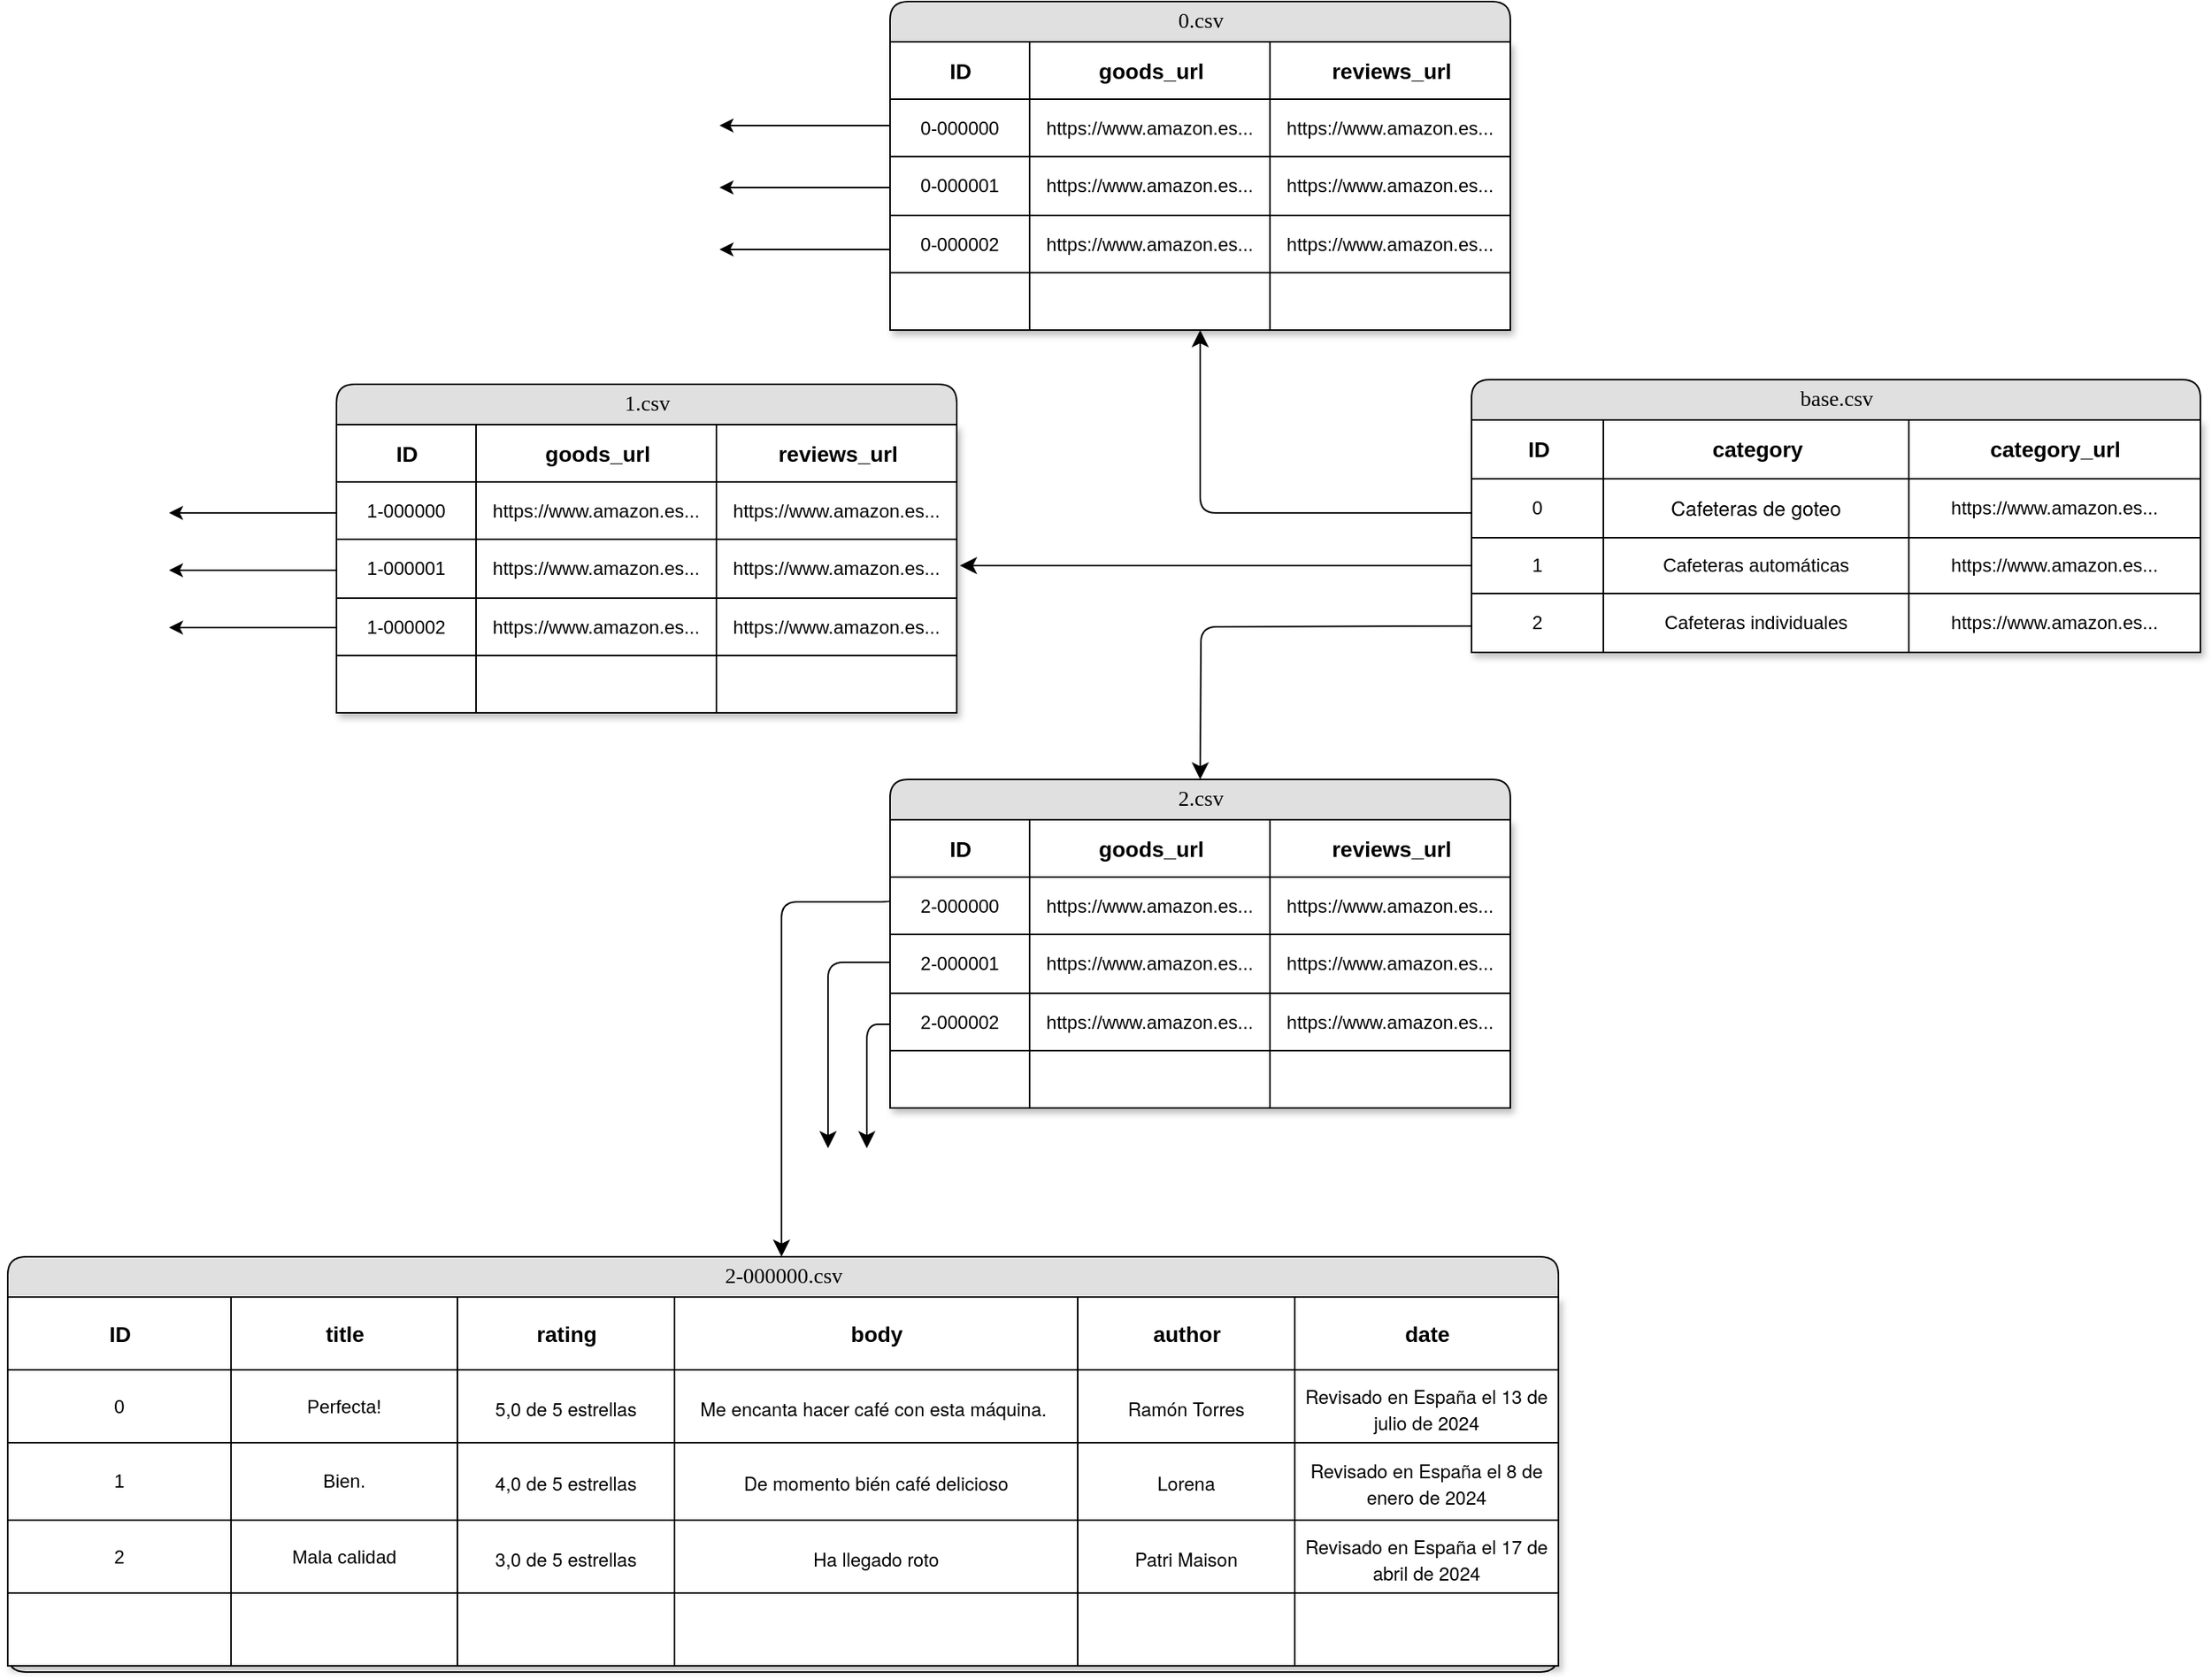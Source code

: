 <mxfile version="24.7.6">
  <diagram name="Page-1" id="b520641d-4fe3-3701-9064-5fc419738815">
    <mxGraphModel dx="2158" dy="1664" grid="1" gridSize="10" guides="1" tooltips="1" connect="1" arrows="1" fold="1" page="1" pageScale="1" pageWidth="1100" pageHeight="850" background="none" math="0" shadow="0">
      <root>
        <mxCell id="0" />
        <mxCell id="1" parent="0" />
        <mxCell id="21ea969265ad0168-6" value="base.csv" style="swimlane;html=1;fontStyle=0;childLayout=stackLayout;horizontal=1;startSize=26;fillColor=#e0e0e0;horizontalStack=0;resizeParent=1;resizeLast=0;collapsible=1;marginBottom=0;swimlaneFillColor=#ffffff;align=center;rounded=1;shadow=0;comic=0;labelBackgroundColor=none;strokeWidth=1;fontFamily=Verdana;fontSize=14;" parent="1" vertex="1">
          <mxGeometry x="290" y="-216" width="470" height="170" as="geometry" />
        </mxCell>
        <mxCell id="0Ellkbo9NkKinEL8UdBw-16" value="Assets" style="childLayout=tableLayout;recursiveResize=0;shadow=1;" parent="1" vertex="1">
          <mxGeometry x="290" y="-190" width="470" height="150" as="geometry" />
        </mxCell>
        <mxCell id="0Ellkbo9NkKinEL8UdBw-17" style="shape=tableRow;horizontal=0;startSize=0;swimlaneHead=0;swimlaneBody=0;top=0;left=0;bottom=0;right=0;dropTarget=0;collapsible=0;recursiveResize=0;expand=0;fontStyle=0;strokeColor=inherit;fillColor=#ffffff;" parent="0Ellkbo9NkKinEL8UdBw-16" vertex="1">
          <mxGeometry width="470" height="38" as="geometry" />
        </mxCell>
        <mxCell id="0Ellkbo9NkKinEL8UdBw-18" value="&lt;font style=&quot;font-size: 14px;&quot;&gt;ID&lt;/font&gt;" style="connectable=0;recursiveResize=0;align=center;fontStyle=1;html=1;" parent="0Ellkbo9NkKinEL8UdBw-17" vertex="1">
          <mxGeometry width="85" height="38" as="geometry">
            <mxRectangle width="85" height="38" as="alternateBounds" />
          </mxGeometry>
        </mxCell>
        <mxCell id="0Ellkbo9NkKinEL8UdBw-19" value="&lt;font style=&quot;font-size: 14px;&quot;&gt;category&lt;/font&gt;" style="connectable=0;recursiveResize=0;align=center;fontStyle=1;html=1;" parent="0Ellkbo9NkKinEL8UdBw-17" vertex="1">
          <mxGeometry x="85" width="197" height="38" as="geometry">
            <mxRectangle width="197" height="38" as="alternateBounds" />
          </mxGeometry>
        </mxCell>
        <mxCell id="0Ellkbo9NkKinEL8UdBw-20" value="&lt;font style=&quot;font-size: 14px;&quot; face=&quot;Helvetica&quot;&gt;category_url&lt;/font&gt;" style="connectable=0;recursiveResize=0;align=center;fontStyle=1;html=1;" parent="0Ellkbo9NkKinEL8UdBw-17" vertex="1">
          <mxGeometry x="282" width="188" height="38" as="geometry">
            <mxRectangle width="188" height="38" as="alternateBounds" />
          </mxGeometry>
        </mxCell>
        <mxCell id="0Ellkbo9NkKinEL8UdBw-21" value="" style="shape=tableRow;horizontal=0;startSize=0;swimlaneHead=0;swimlaneBody=0;top=0;left=0;bottom=0;right=0;dropTarget=0;collapsible=0;recursiveResize=0;expand=0;fontStyle=0;strokeColor=inherit;fillColor=#ffffff;" parent="0Ellkbo9NkKinEL8UdBw-16" vertex="1">
          <mxGeometry y="38" width="470" height="38" as="geometry" />
        </mxCell>
        <mxCell id="0Ellkbo9NkKinEL8UdBw-22" value="0" style="connectable=0;recursiveResize=0;strokeColor=inherit;fillColor=inherit;align=center;whiteSpace=wrap;html=1;" parent="0Ellkbo9NkKinEL8UdBw-21" vertex="1">
          <mxGeometry width="85" height="38" as="geometry">
            <mxRectangle width="85" height="38" as="alternateBounds" />
          </mxGeometry>
        </mxCell>
        <mxCell id="0Ellkbo9NkKinEL8UdBw-23" value="&lt;span style=&quot;font-size: 13px; font-family: &amp;quot;Helvetica Neue&amp;quot;, Helvetica, Arial, sans-serif; text-align: start;&quot;&gt;Cafeteras de goteo&lt;/span&gt;" style="connectable=0;recursiveResize=0;strokeColor=inherit;fillColor=inherit;align=center;whiteSpace=wrap;html=1;" parent="0Ellkbo9NkKinEL8UdBw-21" vertex="1">
          <mxGeometry x="85" width="197" height="38" as="geometry">
            <mxRectangle width="197" height="38" as="alternateBounds" />
          </mxGeometry>
        </mxCell>
        <mxCell id="0Ellkbo9NkKinEL8UdBw-24" value="https://www.amazon.es..." style="connectable=0;recursiveResize=0;strokeColor=inherit;fillColor=inherit;align=center;whiteSpace=wrap;html=1;" parent="0Ellkbo9NkKinEL8UdBw-21" vertex="1">
          <mxGeometry x="282" width="188" height="38" as="geometry">
            <mxRectangle width="188" height="38" as="alternateBounds" />
          </mxGeometry>
        </mxCell>
        <mxCell id="0Ellkbo9NkKinEL8UdBw-25" value="" style="shape=tableRow;horizontal=0;startSize=0;swimlaneHead=0;swimlaneBody=0;top=0;left=0;bottom=0;right=0;dropTarget=0;collapsible=0;recursiveResize=0;expand=0;fontStyle=1;strokeColor=inherit;fillColor=#EAF2D3;" parent="0Ellkbo9NkKinEL8UdBw-16" vertex="1">
          <mxGeometry y="76" width="470" height="36" as="geometry" />
        </mxCell>
        <mxCell id="0Ellkbo9NkKinEL8UdBw-26" value="1" style="connectable=0;recursiveResize=0;whiteSpace=wrap;html=1;" parent="0Ellkbo9NkKinEL8UdBw-25" vertex="1">
          <mxGeometry width="85" height="36" as="geometry">
            <mxRectangle width="85" height="36" as="alternateBounds" />
          </mxGeometry>
        </mxCell>
        <mxCell id="0Ellkbo9NkKinEL8UdBw-27" value="Cafeteras automáticas" style="connectable=0;recursiveResize=0;whiteSpace=wrap;html=1;" parent="0Ellkbo9NkKinEL8UdBw-25" vertex="1">
          <mxGeometry x="85" width="197" height="36" as="geometry">
            <mxRectangle width="197" height="36" as="alternateBounds" />
          </mxGeometry>
        </mxCell>
        <mxCell id="0Ellkbo9NkKinEL8UdBw-28" value="https://www.amazon.es..." style="connectable=0;recursiveResize=0;whiteSpace=wrap;html=1;" parent="0Ellkbo9NkKinEL8UdBw-25" vertex="1">
          <mxGeometry x="282" width="188" height="36" as="geometry">
            <mxRectangle width="188" height="36" as="alternateBounds" />
          </mxGeometry>
        </mxCell>
        <mxCell id="0Ellkbo9NkKinEL8UdBw-29" value="" style="shape=tableRow;horizontal=0;startSize=0;swimlaneHead=0;swimlaneBody=0;top=0;left=0;bottom=0;right=0;dropTarget=0;collapsible=0;recursiveResize=0;expand=0;fontStyle=0;strokeColor=inherit;fillColor=#ffffff;" parent="0Ellkbo9NkKinEL8UdBw-16" vertex="1">
          <mxGeometry y="112" width="470" height="38" as="geometry" />
        </mxCell>
        <mxCell id="0Ellkbo9NkKinEL8UdBw-30" value="2" style="connectable=0;recursiveResize=0;strokeColor=inherit;fillColor=inherit;fontStyle=0;align=center;whiteSpace=wrap;html=1;" parent="0Ellkbo9NkKinEL8UdBw-29" vertex="1">
          <mxGeometry width="85" height="38" as="geometry">
            <mxRectangle width="85" height="38" as="alternateBounds" />
          </mxGeometry>
        </mxCell>
        <mxCell id="0Ellkbo9NkKinEL8UdBw-31" value="Cafeteras individuales" style="connectable=0;recursiveResize=0;strokeColor=inherit;fillColor=inherit;fontStyle=0;align=center;whiteSpace=wrap;html=1;" parent="0Ellkbo9NkKinEL8UdBw-29" vertex="1">
          <mxGeometry x="85" width="197" height="38" as="geometry">
            <mxRectangle width="197" height="38" as="alternateBounds" />
          </mxGeometry>
        </mxCell>
        <mxCell id="0Ellkbo9NkKinEL8UdBw-32" value="https://www.amazon.es..." style="connectable=0;recursiveResize=0;strokeColor=inherit;fillColor=inherit;fontStyle=0;align=center;whiteSpace=wrap;html=1;" parent="0Ellkbo9NkKinEL8UdBw-29" vertex="1">
          <mxGeometry x="282" width="188" height="38" as="geometry">
            <mxRectangle width="188" height="38" as="alternateBounds" />
          </mxGeometry>
        </mxCell>
        <mxCell id="0Ellkbo9NkKinEL8UdBw-62" style="edgeStyle=orthogonalEdgeStyle;html=1;labelBackgroundColor=none;startFill=0;startSize=8;endFill=1;endSize=8;fontFamily=Verdana;fontSize=12;entryX=0.5;entryY=0;entryDx=0;entryDy=0;exitX=0;exitY=0.5;exitDx=0;exitDy=0;" parent="1" edge="1">
          <mxGeometry relative="1" as="geometry">
            <mxPoint x="290" y="-57" as="sourcePoint" />
            <mxPoint x="115" y="42.0" as="targetPoint" />
          </mxGeometry>
        </mxCell>
        <mxCell id="0Ellkbo9NkKinEL8UdBw-67" value="&lt;font style=&quot;font-size: 14px;&quot;&gt;0.csv&lt;/font&gt;" style="swimlane;html=1;fontStyle=0;childLayout=stackLayout;horizontal=1;startSize=26;fillColor=#e0e0e0;horizontalStack=0;resizeParent=1;resizeLast=0;collapsible=1;marginBottom=0;swimlaneFillColor=#ffffff;align=center;rounded=1;shadow=0;comic=0;labelBackgroundColor=none;strokeWidth=1;fontFamily=Verdana;fontSize=12" parent="1" vertex="1">
          <mxGeometry x="-85" y="-460" width="400" height="212" as="geometry" />
        </mxCell>
        <mxCell id="0Ellkbo9NkKinEL8UdBw-68" value="Assets" style="childLayout=tableLayout;recursiveResize=0;shadow=1;" parent="0Ellkbo9NkKinEL8UdBw-67" vertex="1">
          <mxGeometry y="26" width="400" height="186" as="geometry" />
        </mxCell>
        <mxCell id="0Ellkbo9NkKinEL8UdBw-69" style="shape=tableRow;horizontal=0;startSize=0;swimlaneHead=0;swimlaneBody=0;top=0;left=0;bottom=0;right=0;dropTarget=0;collapsible=0;recursiveResize=0;expand=0;fontStyle=0;strokeColor=inherit;fillColor=#ffffff;" parent="0Ellkbo9NkKinEL8UdBw-68" vertex="1">
          <mxGeometry width="400" height="37" as="geometry" />
        </mxCell>
        <mxCell id="0Ellkbo9NkKinEL8UdBw-70" value="&lt;font style=&quot;font-size: 14px;&quot;&gt;ID&lt;/font&gt;" style="connectable=0;recursiveResize=0;align=center;fontStyle=1;html=1;" parent="0Ellkbo9NkKinEL8UdBw-69" vertex="1">
          <mxGeometry width="90" height="37" as="geometry">
            <mxRectangle width="90" height="37" as="alternateBounds" />
          </mxGeometry>
        </mxCell>
        <mxCell id="0Ellkbo9NkKinEL8UdBw-71" value="&lt;font style=&quot;font-size: 14px;&quot;&gt;goods_url&lt;/font&gt;" style="connectable=0;recursiveResize=0;align=center;fontStyle=1;html=1;" parent="0Ellkbo9NkKinEL8UdBw-69" vertex="1">
          <mxGeometry x="90" width="155" height="37" as="geometry">
            <mxRectangle width="155" height="37" as="alternateBounds" />
          </mxGeometry>
        </mxCell>
        <mxCell id="3wNGQiV5R0WnUlMMZM8s-1" value="&lt;font style=&quot;font-size: 14px;&quot;&gt;reviews_url&lt;/font&gt;" style="connectable=0;recursiveResize=0;align=center;fontStyle=1;html=1;" vertex="1" parent="0Ellkbo9NkKinEL8UdBw-69">
          <mxGeometry x="245" width="155" height="37" as="geometry">
            <mxRectangle width="155" height="37" as="alternateBounds" />
          </mxGeometry>
        </mxCell>
        <mxCell id="0Ellkbo9NkKinEL8UdBw-72" value="" style="shape=tableRow;horizontal=0;startSize=0;swimlaneHead=0;swimlaneBody=0;top=0;left=0;bottom=0;right=0;dropTarget=0;collapsible=0;recursiveResize=0;expand=0;fontStyle=0;strokeColor=inherit;fillColor=#ffffff;" parent="0Ellkbo9NkKinEL8UdBw-68" vertex="1">
          <mxGeometry y="37" width="400" height="37" as="geometry" />
        </mxCell>
        <mxCell id="0Ellkbo9NkKinEL8UdBw-73" value="0-000000" style="connectable=0;recursiveResize=0;strokeColor=inherit;fillColor=inherit;align=center;whiteSpace=wrap;html=1;" parent="0Ellkbo9NkKinEL8UdBw-72" vertex="1">
          <mxGeometry width="90" height="37" as="geometry">
            <mxRectangle width="90" height="37" as="alternateBounds" />
          </mxGeometry>
        </mxCell>
        <mxCell id="0Ellkbo9NkKinEL8UdBw-74" value="https://www.amazon.es..." style="connectable=0;recursiveResize=0;strokeColor=inherit;fillColor=inherit;align=center;whiteSpace=wrap;html=1;" parent="0Ellkbo9NkKinEL8UdBw-72" vertex="1">
          <mxGeometry x="90" width="155" height="37" as="geometry">
            <mxRectangle width="155" height="37" as="alternateBounds" />
          </mxGeometry>
        </mxCell>
        <mxCell id="3wNGQiV5R0WnUlMMZM8s-2" value="https://www.amazon.es..." style="connectable=0;recursiveResize=0;strokeColor=inherit;fillColor=inherit;align=center;whiteSpace=wrap;html=1;" vertex="1" parent="0Ellkbo9NkKinEL8UdBw-72">
          <mxGeometry x="245" width="155" height="37" as="geometry">
            <mxRectangle width="155" height="37" as="alternateBounds" />
          </mxGeometry>
        </mxCell>
        <mxCell id="0Ellkbo9NkKinEL8UdBw-75" value="" style="shape=tableRow;horizontal=0;startSize=0;swimlaneHead=0;swimlaneBody=0;top=0;left=0;bottom=0;right=0;dropTarget=0;collapsible=0;recursiveResize=0;expand=0;fontStyle=1;strokeColor=inherit;fillColor=#EAF2D3;" parent="0Ellkbo9NkKinEL8UdBw-68" vertex="1">
          <mxGeometry y="74" width="400" height="38" as="geometry" />
        </mxCell>
        <mxCell id="0Ellkbo9NkKinEL8UdBw-76" value="0-000001" style="connectable=0;recursiveResize=0;whiteSpace=wrap;html=1;" parent="0Ellkbo9NkKinEL8UdBw-75" vertex="1">
          <mxGeometry width="90" height="38" as="geometry">
            <mxRectangle width="90" height="38" as="alternateBounds" />
          </mxGeometry>
        </mxCell>
        <mxCell id="0Ellkbo9NkKinEL8UdBw-77" value="https://www.amazon.es..." style="connectable=0;recursiveResize=0;whiteSpace=wrap;html=1;" parent="0Ellkbo9NkKinEL8UdBw-75" vertex="1">
          <mxGeometry x="90" width="155" height="38" as="geometry">
            <mxRectangle width="155" height="38" as="alternateBounds" />
          </mxGeometry>
        </mxCell>
        <mxCell id="3wNGQiV5R0WnUlMMZM8s-3" value="https://www.amazon.es..." style="connectable=0;recursiveResize=0;whiteSpace=wrap;html=1;" vertex="1" parent="0Ellkbo9NkKinEL8UdBw-75">
          <mxGeometry x="245" width="155" height="38" as="geometry">
            <mxRectangle width="155" height="38" as="alternateBounds" />
          </mxGeometry>
        </mxCell>
        <mxCell id="0Ellkbo9NkKinEL8UdBw-78" value="" style="shape=tableRow;horizontal=0;startSize=0;swimlaneHead=0;swimlaneBody=0;top=0;left=0;bottom=0;right=0;dropTarget=0;collapsible=0;recursiveResize=0;expand=0;fontStyle=0;strokeColor=inherit;fillColor=#ffffff;" parent="0Ellkbo9NkKinEL8UdBw-68" vertex="1">
          <mxGeometry y="112" width="400" height="37" as="geometry" />
        </mxCell>
        <mxCell id="0Ellkbo9NkKinEL8UdBw-79" value="0-000002" style="connectable=0;recursiveResize=0;strokeColor=inherit;fillColor=inherit;fontStyle=0;align=center;whiteSpace=wrap;html=1;" parent="0Ellkbo9NkKinEL8UdBw-78" vertex="1">
          <mxGeometry width="90" height="37" as="geometry">
            <mxRectangle width="90" height="37" as="alternateBounds" />
          </mxGeometry>
        </mxCell>
        <mxCell id="0Ellkbo9NkKinEL8UdBw-80" value="https://www.amazon.es..." style="connectable=0;recursiveResize=0;strokeColor=inherit;fillColor=inherit;fontStyle=0;align=center;whiteSpace=wrap;html=1;" parent="0Ellkbo9NkKinEL8UdBw-78" vertex="1">
          <mxGeometry x="90" width="155" height="37" as="geometry">
            <mxRectangle width="155" height="37" as="alternateBounds" />
          </mxGeometry>
        </mxCell>
        <mxCell id="3wNGQiV5R0WnUlMMZM8s-4" value="https://www.amazon.es..." style="connectable=0;recursiveResize=0;strokeColor=inherit;fillColor=inherit;fontStyle=0;align=center;whiteSpace=wrap;html=1;" vertex="1" parent="0Ellkbo9NkKinEL8UdBw-78">
          <mxGeometry x="245" width="155" height="37" as="geometry">
            <mxRectangle width="155" height="37" as="alternateBounds" />
          </mxGeometry>
        </mxCell>
        <mxCell id="0Ellkbo9NkKinEL8UdBw-81" style="shape=tableRow;horizontal=0;startSize=0;swimlaneHead=0;swimlaneBody=0;top=0;left=0;bottom=0;right=0;dropTarget=0;collapsible=0;recursiveResize=0;expand=0;fontStyle=0;strokeColor=inherit;fillColor=#ffffff;" parent="0Ellkbo9NkKinEL8UdBw-68" vertex="1">
          <mxGeometry y="149" width="400" height="37" as="geometry" />
        </mxCell>
        <mxCell id="0Ellkbo9NkKinEL8UdBw-82" style="connectable=0;recursiveResize=0;strokeColor=inherit;fillColor=inherit;fontStyle=0;align=center;whiteSpace=wrap;html=1;" parent="0Ellkbo9NkKinEL8UdBw-81" vertex="1">
          <mxGeometry width="90" height="37" as="geometry">
            <mxRectangle width="90" height="37" as="alternateBounds" />
          </mxGeometry>
        </mxCell>
        <mxCell id="0Ellkbo9NkKinEL8UdBw-83" style="connectable=0;recursiveResize=0;strokeColor=inherit;fillColor=inherit;fontStyle=0;align=center;whiteSpace=wrap;html=1;" parent="0Ellkbo9NkKinEL8UdBw-81" vertex="1">
          <mxGeometry x="90" width="155" height="37" as="geometry">
            <mxRectangle width="155" height="37" as="alternateBounds" />
          </mxGeometry>
        </mxCell>
        <mxCell id="3wNGQiV5R0WnUlMMZM8s-5" style="connectable=0;recursiveResize=0;strokeColor=inherit;fillColor=inherit;fontStyle=0;align=center;whiteSpace=wrap;html=1;" vertex="1" parent="0Ellkbo9NkKinEL8UdBw-81">
          <mxGeometry x="245" width="155" height="37" as="geometry">
            <mxRectangle width="155" height="37" as="alternateBounds" />
          </mxGeometry>
        </mxCell>
        <mxCell id="0Ellkbo9NkKinEL8UdBw-126" style="edgeStyle=orthogonalEdgeStyle;html=1;labelBackgroundColor=none;startFill=0;startSize=8;endFill=1;endSize=8;fontFamily=Verdana;fontSize=12;exitX=0;exitY=0.5;exitDx=0;exitDy=0;" parent="1" source="0Ellkbo9NkKinEL8UdBw-25" edge="1">
          <mxGeometry relative="1" as="geometry">
            <mxPoint x="280" y="-100" as="sourcePoint" />
            <mxPoint x="-40" y="-96" as="targetPoint" />
          </mxGeometry>
        </mxCell>
        <mxCell id="0Ellkbo9NkKinEL8UdBw-131" value="" style="endArrow=classic;html=1;rounded=0;exitX=0;exitY=0.5;exitDx=0;exitDy=0;" parent="1" edge="1">
          <mxGeometry width="50" height="50" relative="1" as="geometry">
            <mxPoint x="-85" y="-340" as="sourcePoint" />
            <mxPoint x="-195" y="-340" as="targetPoint" />
          </mxGeometry>
        </mxCell>
        <mxCell id="0Ellkbo9NkKinEL8UdBw-132" value="" style="endArrow=classic;html=1;rounded=0;exitX=0;exitY=0.5;exitDx=0;exitDy=0;" parent="1" edge="1">
          <mxGeometry width="50" height="50" relative="1" as="geometry">
            <mxPoint x="-85" y="-300" as="sourcePoint" />
            <mxPoint x="-195" y="-300" as="targetPoint" />
          </mxGeometry>
        </mxCell>
        <mxCell id="0Ellkbo9NkKinEL8UdBw-133" style="edgeStyle=orthogonalEdgeStyle;html=1;labelBackgroundColor=none;startFill=0;startSize=8;endFill=1;endSize=8;fontFamily=Verdana;fontSize=12;exitX=0;exitY=0.5;exitDx=0;exitDy=0;entryX=0.5;entryY=0;entryDx=0;entryDy=0;" parent="1" edge="1">
          <mxGeometry relative="1" as="geometry">
            <mxPoint x="-85" y="120" as="sourcePoint" />
            <mxPoint x="-155" y="350" as="targetPoint" />
            <Array as="points">
              <mxPoint x="-155" y="121.07" />
            </Array>
          </mxGeometry>
        </mxCell>
        <mxCell id="0Ellkbo9NkKinEL8UdBw-134" value="&lt;font style=&quot;font-size: 14px;&quot;&gt;2-000000.csv&lt;/font&gt;" style="swimlane;html=1;fontStyle=0;childLayout=stackLayout;horizontal=1;startSize=26;fillColor=#e0e0e0;horizontalStack=0;resizeParent=1;resizeLast=0;collapsible=1;marginBottom=0;swimlaneFillColor=#ffffff;align=center;rounded=1;shadow=0;comic=0;labelBackgroundColor=none;strokeWidth=1;fontFamily=Verdana;fontSize=12" parent="1" vertex="1">
          <mxGeometry x="-654" y="350" width="1000" height="268" as="geometry" />
        </mxCell>
        <mxCell id="0Ellkbo9NkKinEL8UdBw-135" value="Assets" style="childLayout=tableLayout;recursiveResize=0;shadow=1;" parent="0Ellkbo9NkKinEL8UdBw-134" vertex="1">
          <mxGeometry y="26" width="1000" height="238" as="geometry" />
        </mxCell>
        <mxCell id="0Ellkbo9NkKinEL8UdBw-136" style="shape=tableRow;horizontal=0;startSize=0;swimlaneHead=0;swimlaneBody=0;top=0;left=0;bottom=0;right=0;dropTarget=0;collapsible=0;recursiveResize=0;expand=0;fontStyle=0;strokeColor=inherit;fillColor=#ffffff;" parent="0Ellkbo9NkKinEL8UdBw-135" vertex="1">
          <mxGeometry width="1000" height="47" as="geometry" />
        </mxCell>
        <mxCell id="0Ellkbo9NkKinEL8UdBw-137" value="&lt;font style=&quot;font-size: 14px;&quot;&gt;ID&lt;/font&gt;" style="connectable=0;recursiveResize=0;align=center;fontStyle=1;html=1;" parent="0Ellkbo9NkKinEL8UdBw-136" vertex="1">
          <mxGeometry width="144" height="47" as="geometry">
            <mxRectangle width="144" height="47" as="alternateBounds" />
          </mxGeometry>
        </mxCell>
        <mxCell id="0Ellkbo9NkKinEL8UdBw-138" value="&lt;font style=&quot;font-size: 14px;&quot;&gt;title&lt;/font&gt;" style="connectable=0;recursiveResize=0;align=center;fontStyle=1;html=1;" parent="0Ellkbo9NkKinEL8UdBw-136" vertex="1">
          <mxGeometry x="144" width="146" height="47" as="geometry">
            <mxRectangle width="146" height="47" as="alternateBounds" />
          </mxGeometry>
        </mxCell>
        <mxCell id="0Ellkbo9NkKinEL8UdBw-151" value="&lt;font style=&quot;font-size: 14px;&quot;&gt;rating&lt;/font&gt;" style="connectable=0;recursiveResize=0;align=center;fontStyle=1;html=1;" parent="0Ellkbo9NkKinEL8UdBw-136" vertex="1">
          <mxGeometry x="290" width="140" height="47" as="geometry">
            <mxRectangle width="140" height="47" as="alternateBounds" />
          </mxGeometry>
        </mxCell>
        <mxCell id="0Ellkbo9NkKinEL8UdBw-167" value="&lt;font style=&quot;font-size: 14px;&quot;&gt;body&lt;/font&gt;" style="connectable=0;recursiveResize=0;align=center;fontStyle=1;html=1;" parent="0Ellkbo9NkKinEL8UdBw-136" vertex="1">
          <mxGeometry x="430" width="260" height="47" as="geometry">
            <mxRectangle width="260" height="47" as="alternateBounds" />
          </mxGeometry>
        </mxCell>
        <mxCell id="0Ellkbo9NkKinEL8UdBw-162" value="&lt;font style=&quot;font-size: 14px;&quot;&gt;author&lt;/font&gt;" style="connectable=0;recursiveResize=0;align=center;fontStyle=1;html=1;" parent="0Ellkbo9NkKinEL8UdBw-136" vertex="1">
          <mxGeometry x="690" width="140" height="47" as="geometry">
            <mxRectangle width="140" height="47" as="alternateBounds" />
          </mxGeometry>
        </mxCell>
        <mxCell id="0Ellkbo9NkKinEL8UdBw-157" value="&lt;font style=&quot;font-size: 14px;&quot;&gt;date&lt;/font&gt;" style="connectable=0;recursiveResize=0;align=center;fontStyle=1;html=1;" parent="0Ellkbo9NkKinEL8UdBw-136" vertex="1">
          <mxGeometry x="830" width="170" height="47" as="geometry">
            <mxRectangle width="170" height="47" as="alternateBounds" />
          </mxGeometry>
        </mxCell>
        <mxCell id="0Ellkbo9NkKinEL8UdBw-139" value="" style="shape=tableRow;horizontal=0;startSize=0;swimlaneHead=0;swimlaneBody=0;top=0;left=0;bottom=0;right=0;dropTarget=0;collapsible=0;recursiveResize=0;expand=0;fontStyle=0;strokeColor=inherit;fillColor=#ffffff;" parent="0Ellkbo9NkKinEL8UdBw-135" vertex="1">
          <mxGeometry y="47" width="1000" height="47" as="geometry" />
        </mxCell>
        <mxCell id="0Ellkbo9NkKinEL8UdBw-140" value="0" style="connectable=0;recursiveResize=0;strokeColor=inherit;fillColor=inherit;align=center;whiteSpace=wrap;html=1;" parent="0Ellkbo9NkKinEL8UdBw-139" vertex="1">
          <mxGeometry width="144" height="47" as="geometry">
            <mxRectangle width="144" height="47" as="alternateBounds" />
          </mxGeometry>
        </mxCell>
        <mxCell id="0Ellkbo9NkKinEL8UdBw-141" value="Perfecta!" style="connectable=0;recursiveResize=0;strokeColor=inherit;fillColor=inherit;align=center;whiteSpace=wrap;html=1;" parent="0Ellkbo9NkKinEL8UdBw-139" vertex="1">
          <mxGeometry x="144" width="146" height="47" as="geometry">
            <mxRectangle width="146" height="47" as="alternateBounds" />
          </mxGeometry>
        </mxCell>
        <mxCell id="0Ellkbo9NkKinEL8UdBw-152" value="&lt;p style=&quot;margin: 0px; font-style: normal; font-variant-caps: normal; font-stretch: normal; line-height: normal; font-family: &amp;quot;Helvetica Neue&amp;quot;; font-size-adjust: none; font-kerning: auto; font-variant-alternates: normal; font-variant-ligatures: normal; font-variant-numeric: normal; font-variant-east-asian: normal; font-variant-position: normal; font-feature-settings: normal; font-optical-sizing: auto; font-variation-settings: normal;&quot;&gt;5,0 de 5 estrellas&lt;/p&gt;" style="connectable=0;recursiveResize=0;strokeColor=inherit;fillColor=inherit;align=center;whiteSpace=wrap;html=1;" parent="0Ellkbo9NkKinEL8UdBw-139" vertex="1">
          <mxGeometry x="290" width="140" height="47" as="geometry">
            <mxRectangle width="140" height="47" as="alternateBounds" />
          </mxGeometry>
        </mxCell>
        <mxCell id="0Ellkbo9NkKinEL8UdBw-168" value="&lt;p style=&quot;margin: 0px; font-style: normal; font-variant-caps: normal; font-stretch: normal; line-height: normal; font-family: &amp;quot;Helvetica Neue&amp;quot;; font-size-adjust: none; font-kerning: auto; font-variant-alternates: normal; font-variant-ligatures: normal; font-variant-numeric: normal; font-variant-east-asian: normal; font-variant-position: normal; font-feature-settings: normal; font-optical-sizing: auto; font-variation-settings: normal;&quot;&gt;&lt;font style=&quot;font-size: 12px;&quot;&gt;Me encanta hacer café con esta máquina.&amp;nbsp;&lt;/font&gt;&lt;/p&gt;" style="connectable=0;recursiveResize=0;strokeColor=inherit;fillColor=inherit;align=center;whiteSpace=wrap;html=1;" parent="0Ellkbo9NkKinEL8UdBw-139" vertex="1">
          <mxGeometry x="430" width="260" height="47" as="geometry">
            <mxRectangle width="260" height="47" as="alternateBounds" />
          </mxGeometry>
        </mxCell>
        <mxCell id="0Ellkbo9NkKinEL8UdBw-163" value="&lt;p style=&quot;text-align: start; margin: 0px;&quot;&gt;&lt;font style=&quot;font-stretch: normal; font-size: 12px; line-height: normal; font-family: &amp;quot;Helvetica Neue&amp;quot;; font-size-adjust: none; font-kerning: auto; font-variant-alternates: normal; font-variant-numeric: normal; font-variant-east-asian: normal; font-variant-position: normal; font-feature-settings: normal; font-optical-sizing: auto; font-variation-settings: normal; font-variant-ligatures: common-ligatures;&quot; color=&quot;#000000&quot; face=&quot;Helvetica Neue&quot;&gt;Ramón Torres&lt;/font&gt;&lt;/p&gt;" style="connectable=0;recursiveResize=0;strokeColor=inherit;fillColor=inherit;align=center;whiteSpace=wrap;html=1;" parent="0Ellkbo9NkKinEL8UdBw-139" vertex="1">
          <mxGeometry x="690" width="140" height="47" as="geometry">
            <mxRectangle width="140" height="47" as="alternateBounds" />
          </mxGeometry>
        </mxCell>
        <mxCell id="0Ellkbo9NkKinEL8UdBw-158" value="&lt;p style=&quot;margin: 0px; font-style: normal; font-variant-caps: normal; font-stretch: normal; line-height: normal; font-family: &amp;quot;Helvetica Neue&amp;quot;; font-size-adjust: none; font-kerning: auto; font-variant-alternates: normal; font-variant-ligatures: normal; font-variant-numeric: normal; font-variant-east-asian: normal; font-variant-position: normal; font-feature-settings: normal; font-optical-sizing: auto; font-variation-settings: normal;&quot;&gt;Revisado en España el 13 de julio de 2024&lt;/p&gt;" style="connectable=0;recursiveResize=0;strokeColor=inherit;fillColor=inherit;align=center;whiteSpace=wrap;html=1;" parent="0Ellkbo9NkKinEL8UdBw-139" vertex="1">
          <mxGeometry x="830" width="170" height="47" as="geometry">
            <mxRectangle width="170" height="47" as="alternateBounds" />
          </mxGeometry>
        </mxCell>
        <mxCell id="0Ellkbo9NkKinEL8UdBw-142" value="" style="shape=tableRow;horizontal=0;startSize=0;swimlaneHead=0;swimlaneBody=0;top=0;left=0;bottom=0;right=0;dropTarget=0;collapsible=0;recursiveResize=0;expand=0;fontStyle=1;strokeColor=inherit;fillColor=#EAF2D3;" parent="0Ellkbo9NkKinEL8UdBw-135" vertex="1">
          <mxGeometry y="94" width="1000" height="50" as="geometry" />
        </mxCell>
        <mxCell id="0Ellkbo9NkKinEL8UdBw-143" value="1" style="connectable=0;recursiveResize=0;whiteSpace=wrap;html=1;" parent="0Ellkbo9NkKinEL8UdBw-142" vertex="1">
          <mxGeometry width="144" height="50" as="geometry">
            <mxRectangle width="144" height="50" as="alternateBounds" />
          </mxGeometry>
        </mxCell>
        <mxCell id="0Ellkbo9NkKinEL8UdBw-144" value="Bien." style="connectable=0;recursiveResize=0;whiteSpace=wrap;html=1;" parent="0Ellkbo9NkKinEL8UdBw-142" vertex="1">
          <mxGeometry x="144" width="146" height="50" as="geometry">
            <mxRectangle width="146" height="50" as="alternateBounds" />
          </mxGeometry>
        </mxCell>
        <mxCell id="0Ellkbo9NkKinEL8UdBw-153" value="&lt;p style=&quot;margin: 0px; font-style: normal; font-variant-caps: normal; font-stretch: normal; line-height: normal; font-family: &amp;quot;Helvetica Neue&amp;quot;; font-size-adjust: none; font-kerning: auto; font-variant-alternates: normal; font-variant-ligatures: normal; font-variant-numeric: normal; font-variant-east-asian: normal; font-variant-position: normal; font-feature-settings: normal; font-optical-sizing: auto; font-variation-settings: normal;&quot;&gt;4,0 de 5 estrellas&lt;/p&gt;" style="connectable=0;recursiveResize=0;whiteSpace=wrap;html=1;" parent="0Ellkbo9NkKinEL8UdBw-142" vertex="1">
          <mxGeometry x="290" width="140" height="50" as="geometry">
            <mxRectangle width="140" height="50" as="alternateBounds" />
          </mxGeometry>
        </mxCell>
        <mxCell id="0Ellkbo9NkKinEL8UdBw-169" value="&lt;p style=&quot;margin: 0px; font-style: normal; font-variant-caps: normal; font-stretch: normal; line-height: normal; font-family: &amp;quot;Helvetica Neue&amp;quot;; font-size-adjust: none; font-kerning: auto; font-variant-alternates: normal; font-variant-ligatures: normal; font-variant-numeric: normal; font-variant-east-asian: normal; font-variant-position: normal; font-feature-settings: normal; font-optical-sizing: auto; font-variation-settings: normal;&quot;&gt;&lt;font style=&quot;font-size: 12px;&quot;&gt;De momento bién café delicioso&lt;/font&gt;&lt;/p&gt;" style="connectable=0;recursiveResize=0;whiteSpace=wrap;html=1;" parent="0Ellkbo9NkKinEL8UdBw-142" vertex="1">
          <mxGeometry x="430" width="260" height="50" as="geometry">
            <mxRectangle width="260" height="50" as="alternateBounds" />
          </mxGeometry>
        </mxCell>
        <mxCell id="0Ellkbo9NkKinEL8UdBw-164" value="&lt;p style=&quot;margin: 0px; font-style: normal; font-variant-caps: normal; font-stretch: normal; line-height: normal; font-family: &amp;quot;Helvetica Neue&amp;quot;; font-size-adjust: none; font-kerning: auto; font-variant-alternates: normal; font-variant-ligatures: normal; font-variant-numeric: normal; font-variant-east-asian: normal; font-variant-position: normal; font-feature-settings: normal; font-optical-sizing: auto; font-variation-settings: normal;&quot;&gt;Lorena&lt;/p&gt;" style="connectable=0;recursiveResize=0;whiteSpace=wrap;html=1;" parent="0Ellkbo9NkKinEL8UdBw-142" vertex="1">
          <mxGeometry x="690" width="140" height="50" as="geometry">
            <mxRectangle width="140" height="50" as="alternateBounds" />
          </mxGeometry>
        </mxCell>
        <mxCell id="0Ellkbo9NkKinEL8UdBw-159" value="&lt;p style=&quot;margin: 0px; font-style: normal; font-variant-caps: normal; font-stretch: normal; line-height: normal; font-family: &amp;quot;Helvetica Neue&amp;quot;; font-size-adjust: none; font-kerning: auto; font-variant-alternates: normal; font-variant-ligatures: normal; font-variant-numeric: normal; font-variant-east-asian: normal; font-variant-position: normal; font-feature-settings: normal; font-optical-sizing: auto; font-variation-settings: normal;&quot;&gt;Revisado en España el 8 de enero de 2024&lt;/p&gt;" style="connectable=0;recursiveResize=0;whiteSpace=wrap;html=1;" parent="0Ellkbo9NkKinEL8UdBw-142" vertex="1">
          <mxGeometry x="830" width="170" height="50" as="geometry">
            <mxRectangle width="170" height="50" as="alternateBounds" />
          </mxGeometry>
        </mxCell>
        <mxCell id="0Ellkbo9NkKinEL8UdBw-145" value="" style="shape=tableRow;horizontal=0;startSize=0;swimlaneHead=0;swimlaneBody=0;top=0;left=0;bottom=0;right=0;dropTarget=0;collapsible=0;recursiveResize=0;expand=0;fontStyle=0;strokeColor=inherit;fillColor=#ffffff;" parent="0Ellkbo9NkKinEL8UdBw-135" vertex="1">
          <mxGeometry y="144" width="1000" height="47" as="geometry" />
        </mxCell>
        <mxCell id="0Ellkbo9NkKinEL8UdBw-146" value="2" style="connectable=0;recursiveResize=0;strokeColor=inherit;fillColor=inherit;fontStyle=0;align=center;whiteSpace=wrap;html=1;" parent="0Ellkbo9NkKinEL8UdBw-145" vertex="1">
          <mxGeometry width="144" height="47" as="geometry">
            <mxRectangle width="144" height="47" as="alternateBounds" />
          </mxGeometry>
        </mxCell>
        <mxCell id="0Ellkbo9NkKinEL8UdBw-147" value="Mala calidad" style="connectable=0;recursiveResize=0;strokeColor=inherit;fillColor=inherit;fontStyle=0;align=center;whiteSpace=wrap;html=1;" parent="0Ellkbo9NkKinEL8UdBw-145" vertex="1">
          <mxGeometry x="144" width="146" height="47" as="geometry">
            <mxRectangle width="146" height="47" as="alternateBounds" />
          </mxGeometry>
        </mxCell>
        <mxCell id="0Ellkbo9NkKinEL8UdBw-154" value="&lt;p style=&quot;margin: 0px; font-style: normal; font-variant-caps: normal; font-stretch: normal; line-height: normal; font-family: &amp;quot;Helvetica Neue&amp;quot;; font-size-adjust: none; font-kerning: auto; font-variant-alternates: normal; font-variant-ligatures: normal; font-variant-numeric: normal; font-variant-east-asian: normal; font-variant-position: normal; font-feature-settings: normal; font-optical-sizing: auto; font-variation-settings: normal;&quot;&gt;3,0 de 5 estrellas&lt;/p&gt;" style="connectable=0;recursiveResize=0;strokeColor=inherit;fillColor=inherit;fontStyle=0;align=center;whiteSpace=wrap;html=1;" parent="0Ellkbo9NkKinEL8UdBw-145" vertex="1">
          <mxGeometry x="290" width="140" height="47" as="geometry">
            <mxRectangle width="140" height="47" as="alternateBounds" />
          </mxGeometry>
        </mxCell>
        <mxCell id="0Ellkbo9NkKinEL8UdBw-170" value="&lt;p style=&quot;margin: 0px; font-style: normal; font-variant-caps: normal; font-stretch: normal; line-height: normal; font-family: &amp;quot;Helvetica Neue&amp;quot;; font-size-adjust: none; font-kerning: auto; font-variant-alternates: normal; font-variant-ligatures: normal; font-variant-numeric: normal; font-variant-east-asian: normal; font-variant-position: normal; font-feature-settings: normal; font-optical-sizing: auto; font-variation-settings: normal;&quot;&gt;Ha llegado roto&lt;/p&gt;" style="connectable=0;recursiveResize=0;strokeColor=inherit;fillColor=inherit;fontStyle=0;align=center;whiteSpace=wrap;html=1;" parent="0Ellkbo9NkKinEL8UdBw-145" vertex="1">
          <mxGeometry x="430" width="260" height="47" as="geometry">
            <mxRectangle width="260" height="47" as="alternateBounds" />
          </mxGeometry>
        </mxCell>
        <mxCell id="0Ellkbo9NkKinEL8UdBw-165" value="&lt;p style=&quot;margin: 0px; font-style: normal; font-variant-caps: normal; font-stretch: normal; line-height: normal; font-family: &amp;quot;Helvetica Neue&amp;quot;; font-size-adjust: none; font-kerning: auto; font-variant-alternates: normal; font-variant-ligatures: normal; font-variant-numeric: normal; font-variant-east-asian: normal; font-variant-position: normal; font-feature-settings: normal; font-optical-sizing: auto; font-variation-settings: normal;&quot;&gt;Patri Maison&lt;/p&gt;" style="connectable=0;recursiveResize=0;strokeColor=inherit;fillColor=inherit;fontStyle=0;align=center;whiteSpace=wrap;html=1;" parent="0Ellkbo9NkKinEL8UdBw-145" vertex="1">
          <mxGeometry x="690" width="140" height="47" as="geometry">
            <mxRectangle width="140" height="47" as="alternateBounds" />
          </mxGeometry>
        </mxCell>
        <mxCell id="0Ellkbo9NkKinEL8UdBw-160" value="&lt;p style=&quot;margin: 0px; font-style: normal; font-variant-caps: normal; font-stretch: normal; line-height: normal; font-family: &amp;quot;Helvetica Neue&amp;quot;; font-size-adjust: none; font-kerning: auto; font-variant-alternates: normal; font-variant-ligatures: normal; font-variant-numeric: normal; font-variant-east-asian: normal; font-variant-position: normal; font-feature-settings: normal; font-optical-sizing: auto; font-variation-settings: normal;&quot;&gt;Revisado en España el 17 de abril de 2024&lt;/p&gt;" style="connectable=0;recursiveResize=0;strokeColor=inherit;fillColor=inherit;fontStyle=0;align=center;whiteSpace=wrap;html=1;" parent="0Ellkbo9NkKinEL8UdBw-145" vertex="1">
          <mxGeometry x="830" width="170" height="47" as="geometry">
            <mxRectangle width="170" height="47" as="alternateBounds" />
          </mxGeometry>
        </mxCell>
        <mxCell id="0Ellkbo9NkKinEL8UdBw-148" style="shape=tableRow;horizontal=0;startSize=0;swimlaneHead=0;swimlaneBody=0;top=0;left=0;bottom=0;right=0;dropTarget=0;collapsible=0;recursiveResize=0;expand=0;fontStyle=0;strokeColor=inherit;fillColor=#ffffff;" parent="0Ellkbo9NkKinEL8UdBw-135" vertex="1">
          <mxGeometry y="191" width="1000" height="47" as="geometry" />
        </mxCell>
        <mxCell id="0Ellkbo9NkKinEL8UdBw-149" style="connectable=0;recursiveResize=0;strokeColor=inherit;fillColor=inherit;fontStyle=0;align=center;whiteSpace=wrap;html=1;" parent="0Ellkbo9NkKinEL8UdBw-148" vertex="1">
          <mxGeometry width="144" height="47" as="geometry">
            <mxRectangle width="144" height="47" as="alternateBounds" />
          </mxGeometry>
        </mxCell>
        <mxCell id="0Ellkbo9NkKinEL8UdBw-150" style="connectable=0;recursiveResize=0;strokeColor=inherit;fillColor=inherit;fontStyle=0;align=center;whiteSpace=wrap;html=1;" parent="0Ellkbo9NkKinEL8UdBw-148" vertex="1">
          <mxGeometry x="144" width="146" height="47" as="geometry">
            <mxRectangle width="146" height="47" as="alternateBounds" />
          </mxGeometry>
        </mxCell>
        <mxCell id="0Ellkbo9NkKinEL8UdBw-155" style="connectable=0;recursiveResize=0;strokeColor=inherit;fillColor=inherit;fontStyle=0;align=center;whiteSpace=wrap;html=1;" parent="0Ellkbo9NkKinEL8UdBw-148" vertex="1">
          <mxGeometry x="290" width="140" height="47" as="geometry">
            <mxRectangle width="140" height="47" as="alternateBounds" />
          </mxGeometry>
        </mxCell>
        <mxCell id="0Ellkbo9NkKinEL8UdBw-171" style="connectable=0;recursiveResize=0;strokeColor=inherit;fillColor=inherit;fontStyle=0;align=center;whiteSpace=wrap;html=1;" parent="0Ellkbo9NkKinEL8UdBw-148" vertex="1">
          <mxGeometry x="430" width="260" height="47" as="geometry">
            <mxRectangle width="260" height="47" as="alternateBounds" />
          </mxGeometry>
        </mxCell>
        <mxCell id="0Ellkbo9NkKinEL8UdBw-166" style="connectable=0;recursiveResize=0;strokeColor=inherit;fillColor=inherit;fontStyle=0;align=center;whiteSpace=wrap;html=1;" parent="0Ellkbo9NkKinEL8UdBw-148" vertex="1">
          <mxGeometry x="690" width="140" height="47" as="geometry">
            <mxRectangle width="140" height="47" as="alternateBounds" />
          </mxGeometry>
        </mxCell>
        <mxCell id="0Ellkbo9NkKinEL8UdBw-161" style="connectable=0;recursiveResize=0;strokeColor=inherit;fillColor=inherit;fontStyle=0;align=center;whiteSpace=wrap;html=1;" parent="0Ellkbo9NkKinEL8UdBw-148" vertex="1">
          <mxGeometry x="830" width="170" height="47" as="geometry">
            <mxRectangle width="170" height="47" as="alternateBounds" />
          </mxGeometry>
        </mxCell>
        <mxCell id="0Ellkbo9NkKinEL8UdBw-172" value="" style="endArrow=classic;html=1;rounded=0;exitX=0;exitY=0.5;exitDx=0;exitDy=0;" parent="1" edge="1">
          <mxGeometry width="50" height="50" relative="1" as="geometry">
            <mxPoint x="-440" y="-130" as="sourcePoint" />
            <mxPoint x="-550" y="-130" as="targetPoint" />
          </mxGeometry>
        </mxCell>
        <mxCell id="0Ellkbo9NkKinEL8UdBw-173" value="" style="endArrow=classic;html=1;rounded=0;exitX=0;exitY=0.5;exitDx=0;exitDy=0;" parent="1" edge="1">
          <mxGeometry width="50" height="50" relative="1" as="geometry">
            <mxPoint x="-440" y="-93" as="sourcePoint" />
            <mxPoint x="-550" y="-93" as="targetPoint" />
          </mxGeometry>
        </mxCell>
        <mxCell id="0Ellkbo9NkKinEL8UdBw-174" value="" style="endArrow=classic;html=1;rounded=0;exitX=0;exitY=0.5;exitDx=0;exitDy=0;" parent="1" edge="1">
          <mxGeometry width="50" height="50" relative="1" as="geometry">
            <mxPoint x="-440" y="-56" as="sourcePoint" />
            <mxPoint x="-550" y="-56" as="targetPoint" />
          </mxGeometry>
        </mxCell>
        <mxCell id="0Ellkbo9NkKinEL8UdBw-175" style="edgeStyle=orthogonalEdgeStyle;html=1;labelBackgroundColor=none;startFill=0;startSize=8;endFill=1;endSize=8;fontFamily=Verdana;fontSize=12;exitX=0;exitY=0.5;exitDx=0;exitDy=0;" parent="1" edge="1">
          <mxGeometry relative="1" as="geometry">
            <mxPoint x="-85" y="160" as="sourcePoint" />
            <mxPoint x="-125" y="280" as="targetPoint" />
            <Array as="points">
              <mxPoint x="-125" y="160" />
            </Array>
          </mxGeometry>
        </mxCell>
        <mxCell id="3wNGQiV5R0WnUlMMZM8s-6" value="" style="endArrow=classic;html=1;rounded=0;exitX=0;exitY=0.5;exitDx=0;exitDy=0;" edge="1" parent="1">
          <mxGeometry width="50" height="50" relative="1" as="geometry">
            <mxPoint x="-85" y="-380" as="sourcePoint" />
            <mxPoint x="-195" y="-380" as="targetPoint" />
          </mxGeometry>
        </mxCell>
        <mxCell id="3wNGQiV5R0WnUlMMZM8s-29" style="edgeStyle=orthogonalEdgeStyle;html=1;labelBackgroundColor=none;startFill=0;startSize=8;endFill=1;endSize=8;fontFamily=Verdana;fontSize=12;entryX=0.5;entryY=1;entryDx=0;entryDy=0;exitX=0;exitY=0.5;exitDx=0;exitDy=0;" edge="1" parent="1" target="0Ellkbo9NkKinEL8UdBw-81">
          <mxGeometry relative="1" as="geometry">
            <mxPoint x="290" y="-130" as="sourcePoint" />
            <mxPoint x="115" y="-31" as="targetPoint" />
            <Array as="points">
              <mxPoint x="115" y="-130" />
            </Array>
          </mxGeometry>
        </mxCell>
        <mxCell id="3wNGQiV5R0WnUlMMZM8s-30" value="&lt;font style=&quot;font-size: 14px;&quot;&gt;2.csv&lt;/font&gt;" style="swimlane;html=1;fontStyle=0;childLayout=stackLayout;horizontal=1;startSize=26;fillColor=#e0e0e0;horizontalStack=0;resizeParent=1;resizeLast=0;collapsible=1;marginBottom=0;swimlaneFillColor=#ffffff;align=center;rounded=1;shadow=0;comic=0;labelBackgroundColor=none;strokeWidth=1;fontFamily=Verdana;fontSize=12" vertex="1" parent="1">
          <mxGeometry x="-85" y="42" width="400" height="212" as="geometry" />
        </mxCell>
        <mxCell id="3wNGQiV5R0WnUlMMZM8s-31" value="Assets" style="childLayout=tableLayout;recursiveResize=0;shadow=1;" vertex="1" parent="3wNGQiV5R0WnUlMMZM8s-30">
          <mxGeometry y="26" width="400" height="186" as="geometry" />
        </mxCell>
        <mxCell id="3wNGQiV5R0WnUlMMZM8s-32" style="shape=tableRow;horizontal=0;startSize=0;swimlaneHead=0;swimlaneBody=0;top=0;left=0;bottom=0;right=0;dropTarget=0;collapsible=0;recursiveResize=0;expand=0;fontStyle=0;strokeColor=inherit;fillColor=#ffffff;" vertex="1" parent="3wNGQiV5R0WnUlMMZM8s-31">
          <mxGeometry width="400" height="37" as="geometry" />
        </mxCell>
        <mxCell id="3wNGQiV5R0WnUlMMZM8s-33" value="&lt;font style=&quot;font-size: 14px;&quot;&gt;ID&lt;/font&gt;" style="connectable=0;recursiveResize=0;align=center;fontStyle=1;html=1;" vertex="1" parent="3wNGQiV5R0WnUlMMZM8s-32">
          <mxGeometry width="90" height="37" as="geometry">
            <mxRectangle width="90" height="37" as="alternateBounds" />
          </mxGeometry>
        </mxCell>
        <mxCell id="3wNGQiV5R0WnUlMMZM8s-34" value="&lt;font style=&quot;font-size: 14px;&quot;&gt;goods_url&lt;/font&gt;" style="connectable=0;recursiveResize=0;align=center;fontStyle=1;html=1;" vertex="1" parent="3wNGQiV5R0WnUlMMZM8s-32">
          <mxGeometry x="90" width="155" height="37" as="geometry">
            <mxRectangle width="155" height="37" as="alternateBounds" />
          </mxGeometry>
        </mxCell>
        <mxCell id="3wNGQiV5R0WnUlMMZM8s-35" value="&lt;font style=&quot;font-size: 14px;&quot;&gt;reviews_url&lt;/font&gt;" style="connectable=0;recursiveResize=0;align=center;fontStyle=1;html=1;" vertex="1" parent="3wNGQiV5R0WnUlMMZM8s-32">
          <mxGeometry x="245" width="155" height="37" as="geometry">
            <mxRectangle width="155" height="37" as="alternateBounds" />
          </mxGeometry>
        </mxCell>
        <mxCell id="3wNGQiV5R0WnUlMMZM8s-36" value="" style="shape=tableRow;horizontal=0;startSize=0;swimlaneHead=0;swimlaneBody=0;top=0;left=0;bottom=0;right=0;dropTarget=0;collapsible=0;recursiveResize=0;expand=0;fontStyle=0;strokeColor=inherit;fillColor=#ffffff;" vertex="1" parent="3wNGQiV5R0WnUlMMZM8s-31">
          <mxGeometry y="37" width="400" height="37" as="geometry" />
        </mxCell>
        <mxCell id="3wNGQiV5R0WnUlMMZM8s-37" value="2-000000" style="connectable=0;recursiveResize=0;strokeColor=inherit;fillColor=inherit;align=center;whiteSpace=wrap;html=1;" vertex="1" parent="3wNGQiV5R0WnUlMMZM8s-36">
          <mxGeometry width="90" height="37" as="geometry">
            <mxRectangle width="90" height="37" as="alternateBounds" />
          </mxGeometry>
        </mxCell>
        <mxCell id="3wNGQiV5R0WnUlMMZM8s-38" value="https://www.amazon.es..." style="connectable=0;recursiveResize=0;strokeColor=inherit;fillColor=inherit;align=center;whiteSpace=wrap;html=1;" vertex="1" parent="3wNGQiV5R0WnUlMMZM8s-36">
          <mxGeometry x="90" width="155" height="37" as="geometry">
            <mxRectangle width="155" height="37" as="alternateBounds" />
          </mxGeometry>
        </mxCell>
        <mxCell id="3wNGQiV5R0WnUlMMZM8s-39" value="https://www.amazon.es..." style="connectable=0;recursiveResize=0;strokeColor=inherit;fillColor=inherit;align=center;whiteSpace=wrap;html=1;" vertex="1" parent="3wNGQiV5R0WnUlMMZM8s-36">
          <mxGeometry x="245" width="155" height="37" as="geometry">
            <mxRectangle width="155" height="37" as="alternateBounds" />
          </mxGeometry>
        </mxCell>
        <mxCell id="3wNGQiV5R0WnUlMMZM8s-40" value="" style="shape=tableRow;horizontal=0;startSize=0;swimlaneHead=0;swimlaneBody=0;top=0;left=0;bottom=0;right=0;dropTarget=0;collapsible=0;recursiveResize=0;expand=0;fontStyle=1;strokeColor=inherit;fillColor=#EAF2D3;" vertex="1" parent="3wNGQiV5R0WnUlMMZM8s-31">
          <mxGeometry y="74" width="400" height="38" as="geometry" />
        </mxCell>
        <mxCell id="3wNGQiV5R0WnUlMMZM8s-41" value="2-000001" style="connectable=0;recursiveResize=0;whiteSpace=wrap;html=1;" vertex="1" parent="3wNGQiV5R0WnUlMMZM8s-40">
          <mxGeometry width="90" height="38" as="geometry">
            <mxRectangle width="90" height="38" as="alternateBounds" />
          </mxGeometry>
        </mxCell>
        <mxCell id="3wNGQiV5R0WnUlMMZM8s-42" value="https://www.amazon.es..." style="connectable=0;recursiveResize=0;whiteSpace=wrap;html=1;" vertex="1" parent="3wNGQiV5R0WnUlMMZM8s-40">
          <mxGeometry x="90" width="155" height="38" as="geometry">
            <mxRectangle width="155" height="38" as="alternateBounds" />
          </mxGeometry>
        </mxCell>
        <mxCell id="3wNGQiV5R0WnUlMMZM8s-43" value="https://www.amazon.es..." style="connectable=0;recursiveResize=0;whiteSpace=wrap;html=1;" vertex="1" parent="3wNGQiV5R0WnUlMMZM8s-40">
          <mxGeometry x="245" width="155" height="38" as="geometry">
            <mxRectangle width="155" height="38" as="alternateBounds" />
          </mxGeometry>
        </mxCell>
        <mxCell id="3wNGQiV5R0WnUlMMZM8s-44" value="" style="shape=tableRow;horizontal=0;startSize=0;swimlaneHead=0;swimlaneBody=0;top=0;left=0;bottom=0;right=0;dropTarget=0;collapsible=0;recursiveResize=0;expand=0;fontStyle=0;strokeColor=inherit;fillColor=#ffffff;" vertex="1" parent="3wNGQiV5R0WnUlMMZM8s-31">
          <mxGeometry y="112" width="400" height="37" as="geometry" />
        </mxCell>
        <mxCell id="3wNGQiV5R0WnUlMMZM8s-45" value="2-000002" style="connectable=0;recursiveResize=0;strokeColor=inherit;fillColor=inherit;fontStyle=0;align=center;whiteSpace=wrap;html=1;" vertex="1" parent="3wNGQiV5R0WnUlMMZM8s-44">
          <mxGeometry width="90" height="37" as="geometry">
            <mxRectangle width="90" height="37" as="alternateBounds" />
          </mxGeometry>
        </mxCell>
        <mxCell id="3wNGQiV5R0WnUlMMZM8s-46" value="https://www.amazon.es..." style="connectable=0;recursiveResize=0;strokeColor=inherit;fillColor=inherit;fontStyle=0;align=center;whiteSpace=wrap;html=1;" vertex="1" parent="3wNGQiV5R0WnUlMMZM8s-44">
          <mxGeometry x="90" width="155" height="37" as="geometry">
            <mxRectangle width="155" height="37" as="alternateBounds" />
          </mxGeometry>
        </mxCell>
        <mxCell id="3wNGQiV5R0WnUlMMZM8s-47" value="https://www.amazon.es..." style="connectable=0;recursiveResize=0;strokeColor=inherit;fillColor=inherit;fontStyle=0;align=center;whiteSpace=wrap;html=1;" vertex="1" parent="3wNGQiV5R0WnUlMMZM8s-44">
          <mxGeometry x="245" width="155" height="37" as="geometry">
            <mxRectangle width="155" height="37" as="alternateBounds" />
          </mxGeometry>
        </mxCell>
        <mxCell id="3wNGQiV5R0WnUlMMZM8s-48" style="shape=tableRow;horizontal=0;startSize=0;swimlaneHead=0;swimlaneBody=0;top=0;left=0;bottom=0;right=0;dropTarget=0;collapsible=0;recursiveResize=0;expand=0;fontStyle=0;strokeColor=inherit;fillColor=#ffffff;" vertex="1" parent="3wNGQiV5R0WnUlMMZM8s-31">
          <mxGeometry y="149" width="400" height="37" as="geometry" />
        </mxCell>
        <mxCell id="3wNGQiV5R0WnUlMMZM8s-49" style="connectable=0;recursiveResize=0;strokeColor=inherit;fillColor=inherit;fontStyle=0;align=center;whiteSpace=wrap;html=1;" vertex="1" parent="3wNGQiV5R0WnUlMMZM8s-48">
          <mxGeometry width="90" height="37" as="geometry">
            <mxRectangle width="90" height="37" as="alternateBounds" />
          </mxGeometry>
        </mxCell>
        <mxCell id="3wNGQiV5R0WnUlMMZM8s-50" style="connectable=0;recursiveResize=0;strokeColor=inherit;fillColor=inherit;fontStyle=0;align=center;whiteSpace=wrap;html=1;" vertex="1" parent="3wNGQiV5R0WnUlMMZM8s-48">
          <mxGeometry x="90" width="155" height="37" as="geometry">
            <mxRectangle width="155" height="37" as="alternateBounds" />
          </mxGeometry>
        </mxCell>
        <mxCell id="3wNGQiV5R0WnUlMMZM8s-51" style="connectable=0;recursiveResize=0;strokeColor=inherit;fillColor=inherit;fontStyle=0;align=center;whiteSpace=wrap;html=1;" vertex="1" parent="3wNGQiV5R0WnUlMMZM8s-48">
          <mxGeometry x="245" width="155" height="37" as="geometry">
            <mxRectangle width="155" height="37" as="alternateBounds" />
          </mxGeometry>
        </mxCell>
        <mxCell id="3wNGQiV5R0WnUlMMZM8s-52" style="edgeStyle=orthogonalEdgeStyle;html=1;labelBackgroundColor=none;startFill=0;startSize=8;endFill=1;endSize=8;fontFamily=Verdana;fontSize=12;exitX=0;exitY=0.5;exitDx=0;exitDy=0;" edge="1" parent="1">
          <mxGeometry relative="1" as="geometry">
            <mxPoint x="-85" y="200" as="sourcePoint" />
            <mxPoint x="-100" y="280" as="targetPoint" />
            <Array as="points">
              <mxPoint x="-100" y="200" />
            </Array>
          </mxGeometry>
        </mxCell>
        <mxCell id="3wNGQiV5R0WnUlMMZM8s-53" value="&lt;font style=&quot;font-size: 14px;&quot;&gt;1.csv&lt;/font&gt;" style="swimlane;html=1;fontStyle=0;childLayout=stackLayout;horizontal=1;startSize=26;fillColor=#e0e0e0;horizontalStack=0;resizeParent=1;resizeLast=0;collapsible=1;marginBottom=0;swimlaneFillColor=#ffffff;align=center;rounded=1;shadow=0;comic=0;labelBackgroundColor=none;strokeWidth=1;fontFamily=Verdana;fontSize=12" vertex="1" parent="1">
          <mxGeometry x="-442" y="-213" width="400" height="212" as="geometry" />
        </mxCell>
        <mxCell id="3wNGQiV5R0WnUlMMZM8s-54" value="Assets" style="childLayout=tableLayout;recursiveResize=0;shadow=1;" vertex="1" parent="3wNGQiV5R0WnUlMMZM8s-53">
          <mxGeometry y="26" width="400" height="186" as="geometry" />
        </mxCell>
        <mxCell id="3wNGQiV5R0WnUlMMZM8s-55" style="shape=tableRow;horizontal=0;startSize=0;swimlaneHead=0;swimlaneBody=0;top=0;left=0;bottom=0;right=0;dropTarget=0;collapsible=0;recursiveResize=0;expand=0;fontStyle=0;strokeColor=inherit;fillColor=#ffffff;" vertex="1" parent="3wNGQiV5R0WnUlMMZM8s-54">
          <mxGeometry width="400" height="37" as="geometry" />
        </mxCell>
        <mxCell id="3wNGQiV5R0WnUlMMZM8s-56" value="&lt;font style=&quot;font-size: 14px;&quot;&gt;ID&lt;/font&gt;" style="connectable=0;recursiveResize=0;align=center;fontStyle=1;html=1;" vertex="1" parent="3wNGQiV5R0WnUlMMZM8s-55">
          <mxGeometry width="90" height="37" as="geometry">
            <mxRectangle width="90" height="37" as="alternateBounds" />
          </mxGeometry>
        </mxCell>
        <mxCell id="3wNGQiV5R0WnUlMMZM8s-57" value="&lt;font style=&quot;font-size: 14px;&quot;&gt;goods_url&lt;/font&gt;" style="connectable=0;recursiveResize=0;align=center;fontStyle=1;html=1;" vertex="1" parent="3wNGQiV5R0WnUlMMZM8s-55">
          <mxGeometry x="90" width="155" height="37" as="geometry">
            <mxRectangle width="155" height="37" as="alternateBounds" />
          </mxGeometry>
        </mxCell>
        <mxCell id="3wNGQiV5R0WnUlMMZM8s-58" value="&lt;font style=&quot;font-size: 14px;&quot;&gt;reviews_url&lt;/font&gt;" style="connectable=0;recursiveResize=0;align=center;fontStyle=1;html=1;" vertex="1" parent="3wNGQiV5R0WnUlMMZM8s-55">
          <mxGeometry x="245" width="155" height="37" as="geometry">
            <mxRectangle width="155" height="37" as="alternateBounds" />
          </mxGeometry>
        </mxCell>
        <mxCell id="3wNGQiV5R0WnUlMMZM8s-59" value="" style="shape=tableRow;horizontal=0;startSize=0;swimlaneHead=0;swimlaneBody=0;top=0;left=0;bottom=0;right=0;dropTarget=0;collapsible=0;recursiveResize=0;expand=0;fontStyle=0;strokeColor=inherit;fillColor=#ffffff;" vertex="1" parent="3wNGQiV5R0WnUlMMZM8s-54">
          <mxGeometry y="37" width="400" height="37" as="geometry" />
        </mxCell>
        <mxCell id="3wNGQiV5R0WnUlMMZM8s-60" value="1-000000" style="connectable=0;recursiveResize=0;strokeColor=inherit;fillColor=inherit;align=center;whiteSpace=wrap;html=1;" vertex="1" parent="3wNGQiV5R0WnUlMMZM8s-59">
          <mxGeometry width="90" height="37" as="geometry">
            <mxRectangle width="90" height="37" as="alternateBounds" />
          </mxGeometry>
        </mxCell>
        <mxCell id="3wNGQiV5R0WnUlMMZM8s-61" value="https://www.amazon.es..." style="connectable=0;recursiveResize=0;strokeColor=inherit;fillColor=inherit;align=center;whiteSpace=wrap;html=1;" vertex="1" parent="3wNGQiV5R0WnUlMMZM8s-59">
          <mxGeometry x="90" width="155" height="37" as="geometry">
            <mxRectangle width="155" height="37" as="alternateBounds" />
          </mxGeometry>
        </mxCell>
        <mxCell id="3wNGQiV5R0WnUlMMZM8s-62" value="https://www.amazon.es..." style="connectable=0;recursiveResize=0;strokeColor=inherit;fillColor=inherit;align=center;whiteSpace=wrap;html=1;" vertex="1" parent="3wNGQiV5R0WnUlMMZM8s-59">
          <mxGeometry x="245" width="155" height="37" as="geometry">
            <mxRectangle width="155" height="37" as="alternateBounds" />
          </mxGeometry>
        </mxCell>
        <mxCell id="3wNGQiV5R0WnUlMMZM8s-63" value="" style="shape=tableRow;horizontal=0;startSize=0;swimlaneHead=0;swimlaneBody=0;top=0;left=0;bottom=0;right=0;dropTarget=0;collapsible=0;recursiveResize=0;expand=0;fontStyle=1;strokeColor=inherit;fillColor=#EAF2D3;" vertex="1" parent="3wNGQiV5R0WnUlMMZM8s-54">
          <mxGeometry y="74" width="400" height="38" as="geometry" />
        </mxCell>
        <mxCell id="3wNGQiV5R0WnUlMMZM8s-64" value="1-000001" style="connectable=0;recursiveResize=0;whiteSpace=wrap;html=1;" vertex="1" parent="3wNGQiV5R0WnUlMMZM8s-63">
          <mxGeometry width="90" height="38" as="geometry">
            <mxRectangle width="90" height="38" as="alternateBounds" />
          </mxGeometry>
        </mxCell>
        <mxCell id="3wNGQiV5R0WnUlMMZM8s-65" value="https://www.amazon.es..." style="connectable=0;recursiveResize=0;whiteSpace=wrap;html=1;" vertex="1" parent="3wNGQiV5R0WnUlMMZM8s-63">
          <mxGeometry x="90" width="155" height="38" as="geometry">
            <mxRectangle width="155" height="38" as="alternateBounds" />
          </mxGeometry>
        </mxCell>
        <mxCell id="3wNGQiV5R0WnUlMMZM8s-66" value="https://www.amazon.es..." style="connectable=0;recursiveResize=0;whiteSpace=wrap;html=1;" vertex="1" parent="3wNGQiV5R0WnUlMMZM8s-63">
          <mxGeometry x="245" width="155" height="38" as="geometry">
            <mxRectangle width="155" height="38" as="alternateBounds" />
          </mxGeometry>
        </mxCell>
        <mxCell id="3wNGQiV5R0WnUlMMZM8s-67" value="" style="shape=tableRow;horizontal=0;startSize=0;swimlaneHead=0;swimlaneBody=0;top=0;left=0;bottom=0;right=0;dropTarget=0;collapsible=0;recursiveResize=0;expand=0;fontStyle=0;strokeColor=inherit;fillColor=#ffffff;" vertex="1" parent="3wNGQiV5R0WnUlMMZM8s-54">
          <mxGeometry y="112" width="400" height="37" as="geometry" />
        </mxCell>
        <mxCell id="3wNGQiV5R0WnUlMMZM8s-68" value="1-000002" style="connectable=0;recursiveResize=0;strokeColor=inherit;fillColor=inherit;fontStyle=0;align=center;whiteSpace=wrap;html=1;" vertex="1" parent="3wNGQiV5R0WnUlMMZM8s-67">
          <mxGeometry width="90" height="37" as="geometry">
            <mxRectangle width="90" height="37" as="alternateBounds" />
          </mxGeometry>
        </mxCell>
        <mxCell id="3wNGQiV5R0WnUlMMZM8s-69" value="https://www.amazon.es..." style="connectable=0;recursiveResize=0;strokeColor=inherit;fillColor=inherit;fontStyle=0;align=center;whiteSpace=wrap;html=1;" vertex="1" parent="3wNGQiV5R0WnUlMMZM8s-67">
          <mxGeometry x="90" width="155" height="37" as="geometry">
            <mxRectangle width="155" height="37" as="alternateBounds" />
          </mxGeometry>
        </mxCell>
        <mxCell id="3wNGQiV5R0WnUlMMZM8s-70" value="https://www.amazon.es..." style="connectable=0;recursiveResize=0;strokeColor=inherit;fillColor=inherit;fontStyle=0;align=center;whiteSpace=wrap;html=1;" vertex="1" parent="3wNGQiV5R0WnUlMMZM8s-67">
          <mxGeometry x="245" width="155" height="37" as="geometry">
            <mxRectangle width="155" height="37" as="alternateBounds" />
          </mxGeometry>
        </mxCell>
        <mxCell id="3wNGQiV5R0WnUlMMZM8s-71" style="shape=tableRow;horizontal=0;startSize=0;swimlaneHead=0;swimlaneBody=0;top=0;left=0;bottom=0;right=0;dropTarget=0;collapsible=0;recursiveResize=0;expand=0;fontStyle=0;strokeColor=inherit;fillColor=#ffffff;" vertex="1" parent="3wNGQiV5R0WnUlMMZM8s-54">
          <mxGeometry y="149" width="400" height="37" as="geometry" />
        </mxCell>
        <mxCell id="3wNGQiV5R0WnUlMMZM8s-72" style="connectable=0;recursiveResize=0;strokeColor=inherit;fillColor=inherit;fontStyle=0;align=center;whiteSpace=wrap;html=1;" vertex="1" parent="3wNGQiV5R0WnUlMMZM8s-71">
          <mxGeometry width="90" height="37" as="geometry">
            <mxRectangle width="90" height="37" as="alternateBounds" />
          </mxGeometry>
        </mxCell>
        <mxCell id="3wNGQiV5R0WnUlMMZM8s-73" style="connectable=0;recursiveResize=0;strokeColor=inherit;fillColor=inherit;fontStyle=0;align=center;whiteSpace=wrap;html=1;" vertex="1" parent="3wNGQiV5R0WnUlMMZM8s-71">
          <mxGeometry x="90" width="155" height="37" as="geometry">
            <mxRectangle width="155" height="37" as="alternateBounds" />
          </mxGeometry>
        </mxCell>
        <mxCell id="3wNGQiV5R0WnUlMMZM8s-74" style="connectable=0;recursiveResize=0;strokeColor=inherit;fillColor=inherit;fontStyle=0;align=center;whiteSpace=wrap;html=1;" vertex="1" parent="3wNGQiV5R0WnUlMMZM8s-71">
          <mxGeometry x="245" width="155" height="37" as="geometry">
            <mxRectangle width="155" height="37" as="alternateBounds" />
          </mxGeometry>
        </mxCell>
      </root>
    </mxGraphModel>
  </diagram>
</mxfile>
